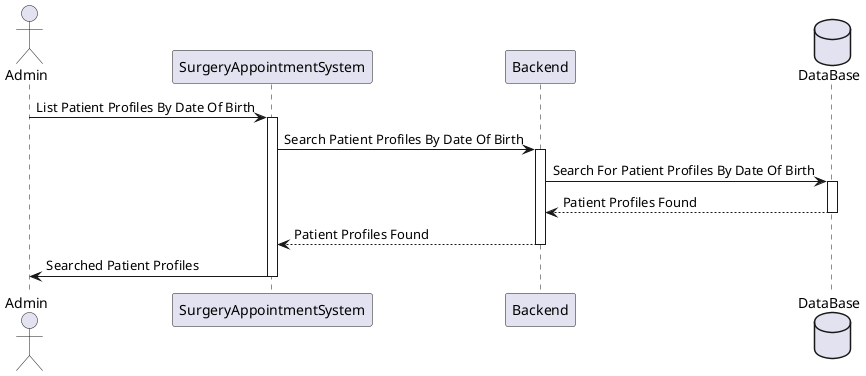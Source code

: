 ﻿@startuml
actor Admin
participant SurgeryAppointmentSystem
participant Backend
database DataBase

Admin -> SurgeryAppointmentSystem : List Patient Profiles By Date Of Birth
activate SurgeryAppointmentSystem

SurgeryAppointmentSystem -> Backend : Search Patient Profiles By Date Of Birth
activate Backend

Backend -> DataBase : Search For Patient Profiles By Date Of Birth
activate DataBase

DataBase --> Backend : Patient Profiles Found
deactivate DataBase

Backend --> SurgeryAppointmentSystem : Patient Profiles Found
deactivate Backend

SurgeryAppointmentSystem -> Admin : Searched Patient Profiles
deactivate SurgeryAppointmentSystem


@enduml
